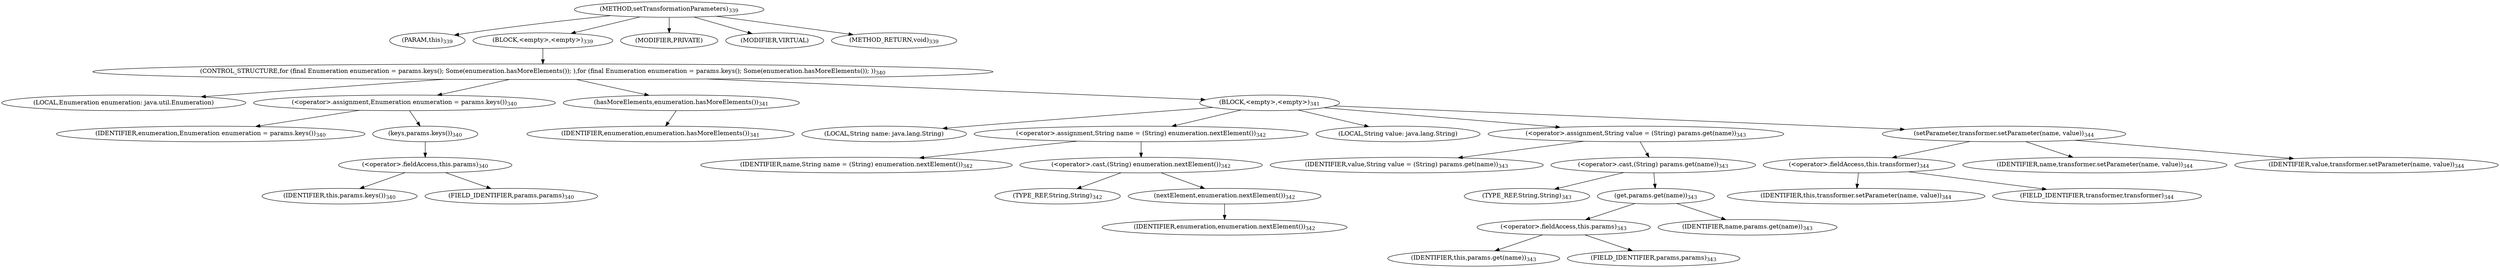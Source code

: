 digraph "setTransformationParameters" {  
"652" [label = <(METHOD,setTransformationParameters)<SUB>339</SUB>> ]
"653" [label = <(PARAM,this)<SUB>339</SUB>> ]
"654" [label = <(BLOCK,&lt;empty&gt;,&lt;empty&gt;)<SUB>339</SUB>> ]
"655" [label = <(CONTROL_STRUCTURE,for (final Enumeration enumeration = params.keys(); Some(enumeration.hasMoreElements()); ),for (final Enumeration enumeration = params.keys(); Some(enumeration.hasMoreElements()); ))<SUB>340</SUB>> ]
"656" [label = <(LOCAL,Enumeration enumeration: java.util.Enumeration)> ]
"657" [label = <(&lt;operator&gt;.assignment,Enumeration enumeration = params.keys())<SUB>340</SUB>> ]
"658" [label = <(IDENTIFIER,enumeration,Enumeration enumeration = params.keys())<SUB>340</SUB>> ]
"659" [label = <(keys,params.keys())<SUB>340</SUB>> ]
"660" [label = <(&lt;operator&gt;.fieldAccess,this.params)<SUB>340</SUB>> ]
"661" [label = <(IDENTIFIER,this,params.keys())<SUB>340</SUB>> ]
"662" [label = <(FIELD_IDENTIFIER,params,params)<SUB>340</SUB>> ]
"663" [label = <(hasMoreElements,enumeration.hasMoreElements())<SUB>341</SUB>> ]
"664" [label = <(IDENTIFIER,enumeration,enumeration.hasMoreElements())<SUB>341</SUB>> ]
"665" [label = <(BLOCK,&lt;empty&gt;,&lt;empty&gt;)<SUB>341</SUB>> ]
"666" [label = <(LOCAL,String name: java.lang.String)> ]
"667" [label = <(&lt;operator&gt;.assignment,String name = (String) enumeration.nextElement())<SUB>342</SUB>> ]
"668" [label = <(IDENTIFIER,name,String name = (String) enumeration.nextElement())<SUB>342</SUB>> ]
"669" [label = <(&lt;operator&gt;.cast,(String) enumeration.nextElement())<SUB>342</SUB>> ]
"670" [label = <(TYPE_REF,String,String)<SUB>342</SUB>> ]
"671" [label = <(nextElement,enumeration.nextElement())<SUB>342</SUB>> ]
"672" [label = <(IDENTIFIER,enumeration,enumeration.nextElement())<SUB>342</SUB>> ]
"673" [label = <(LOCAL,String value: java.lang.String)> ]
"674" [label = <(&lt;operator&gt;.assignment,String value = (String) params.get(name))<SUB>343</SUB>> ]
"675" [label = <(IDENTIFIER,value,String value = (String) params.get(name))<SUB>343</SUB>> ]
"676" [label = <(&lt;operator&gt;.cast,(String) params.get(name))<SUB>343</SUB>> ]
"677" [label = <(TYPE_REF,String,String)<SUB>343</SUB>> ]
"678" [label = <(get,params.get(name))<SUB>343</SUB>> ]
"679" [label = <(&lt;operator&gt;.fieldAccess,this.params)<SUB>343</SUB>> ]
"680" [label = <(IDENTIFIER,this,params.get(name))<SUB>343</SUB>> ]
"681" [label = <(FIELD_IDENTIFIER,params,params)<SUB>343</SUB>> ]
"682" [label = <(IDENTIFIER,name,params.get(name))<SUB>343</SUB>> ]
"683" [label = <(setParameter,transformer.setParameter(name, value))<SUB>344</SUB>> ]
"684" [label = <(&lt;operator&gt;.fieldAccess,this.transformer)<SUB>344</SUB>> ]
"685" [label = <(IDENTIFIER,this,transformer.setParameter(name, value))<SUB>344</SUB>> ]
"686" [label = <(FIELD_IDENTIFIER,transformer,transformer)<SUB>344</SUB>> ]
"687" [label = <(IDENTIFIER,name,transformer.setParameter(name, value))<SUB>344</SUB>> ]
"688" [label = <(IDENTIFIER,value,transformer.setParameter(name, value))<SUB>344</SUB>> ]
"689" [label = <(MODIFIER,PRIVATE)> ]
"690" [label = <(MODIFIER,VIRTUAL)> ]
"691" [label = <(METHOD_RETURN,void)<SUB>339</SUB>> ]
  "652" -> "653" 
  "652" -> "654" 
  "652" -> "689" 
  "652" -> "690" 
  "652" -> "691" 
  "654" -> "655" 
  "655" -> "656" 
  "655" -> "657" 
  "655" -> "663" 
  "655" -> "665" 
  "657" -> "658" 
  "657" -> "659" 
  "659" -> "660" 
  "660" -> "661" 
  "660" -> "662" 
  "663" -> "664" 
  "665" -> "666" 
  "665" -> "667" 
  "665" -> "673" 
  "665" -> "674" 
  "665" -> "683" 
  "667" -> "668" 
  "667" -> "669" 
  "669" -> "670" 
  "669" -> "671" 
  "671" -> "672" 
  "674" -> "675" 
  "674" -> "676" 
  "676" -> "677" 
  "676" -> "678" 
  "678" -> "679" 
  "678" -> "682" 
  "679" -> "680" 
  "679" -> "681" 
  "683" -> "684" 
  "683" -> "687" 
  "683" -> "688" 
  "684" -> "685" 
  "684" -> "686" 
}
